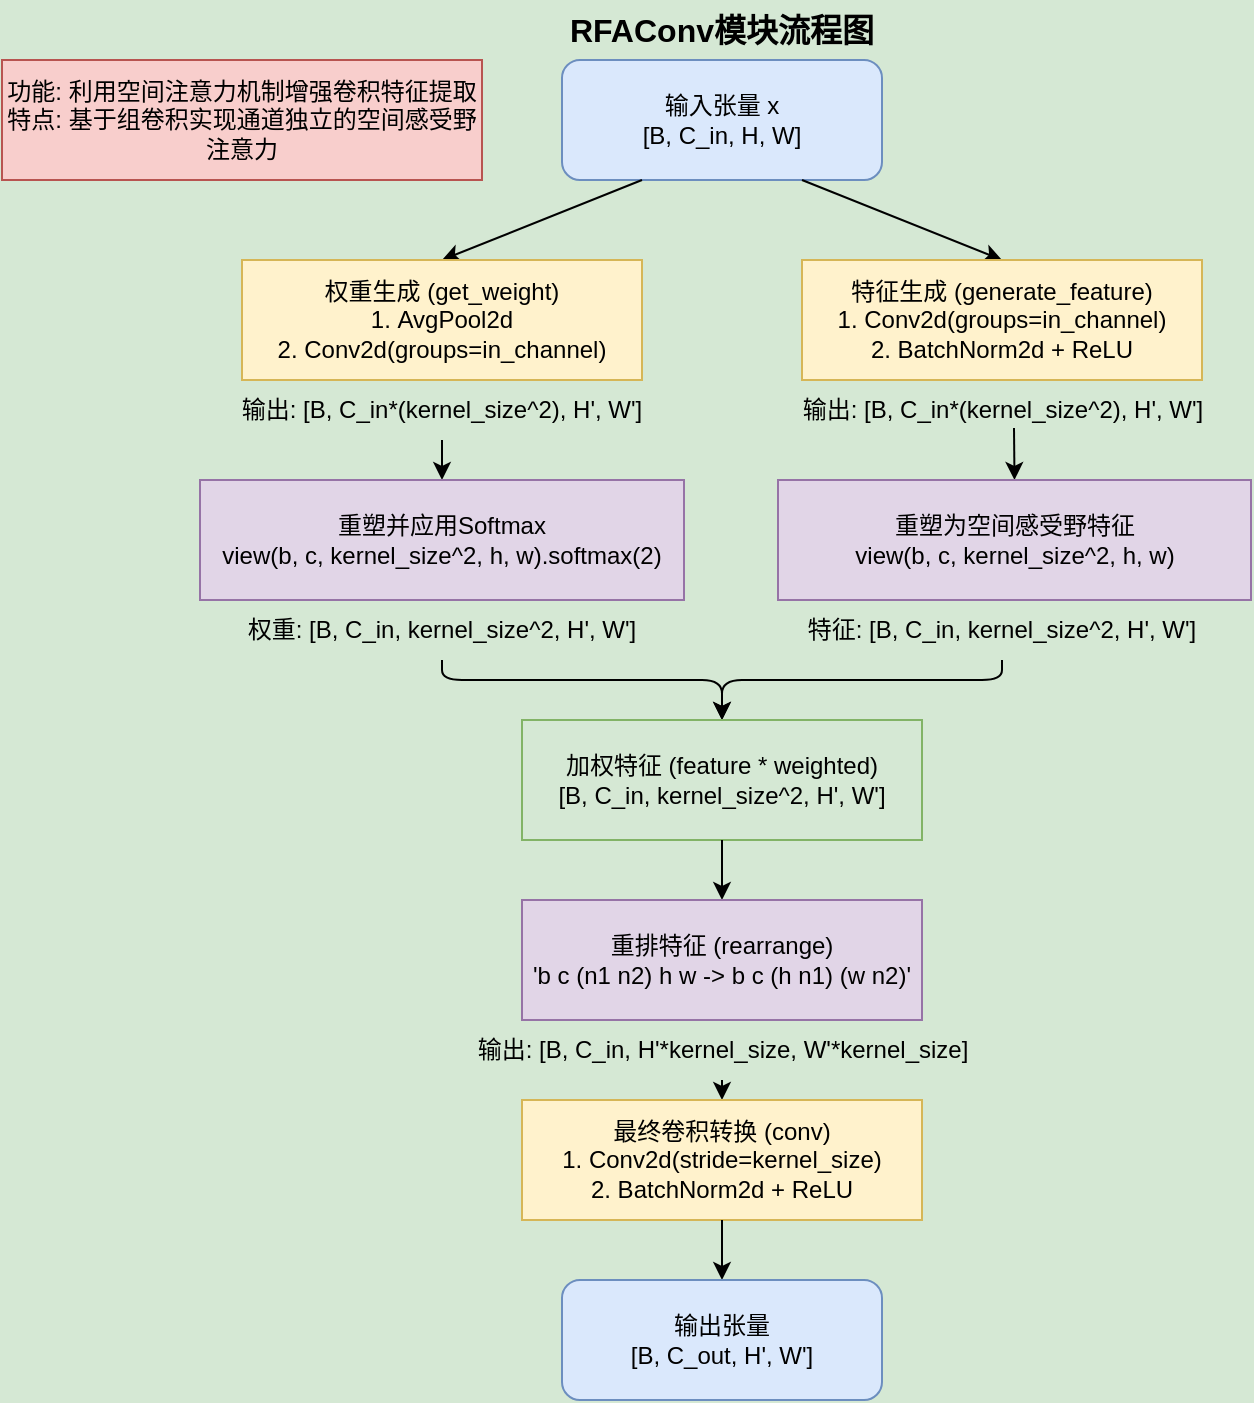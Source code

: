 <mxfile version="26.1.1">
  <diagram name="RFAConv流程图" id="AHv620hyv0RvFyv7Yqgo">
    <mxGraphModel dx="1562" dy="818" grid="0" gridSize="10" guides="1" tooltips="1" connect="1" arrows="1" fold="1" page="1" pageScale="1" pageWidth="850" pageHeight="1100" background="#D5E8D4" math="0" shadow="0">
      <root>
        <mxCell id="0" />
        <mxCell id="1" parent="0" />
        <mxCell id="ki_k9dv2HkcOopLSZmCa-1" value="输入张量 x&#xa;[B, C_in, H, W]" style="rounded=1;whiteSpace=wrap;html=1;fillColor=#dae8fc;strokeColor=#6c8ebf;" parent="1" vertex="1">
          <mxGeometry x="320" y="40" width="160" height="60" as="geometry" />
        </mxCell>
        <mxCell id="ki_k9dv2HkcOopLSZmCa-2" value="" style="endArrow=classic;html=1;exitX=0.25;exitY=1;exitDx=0;exitDy=0;entryX=0.5;entryY=0;entryDx=0;entryDy=0;" parent="1" source="ki_k9dv2HkcOopLSZmCa-1" target="ki_k9dv2HkcOopLSZmCa-4" edge="1">
          <mxGeometry width="50" height="50" relative="1" as="geometry" />
        </mxCell>
        <mxCell id="ki_k9dv2HkcOopLSZmCa-3" value="" style="endArrow=classic;html=1;exitX=0.75;exitY=1;exitDx=0;exitDy=0;entryX=0.5;entryY=0;entryDx=0;entryDy=0;" parent="1" source="ki_k9dv2HkcOopLSZmCa-1" target="ki_k9dv2HkcOopLSZmCa-6" edge="1">
          <mxGeometry width="50" height="50" relative="1" as="geometry" />
        </mxCell>
        <mxCell id="ki_k9dv2HkcOopLSZmCa-4" value="权重生成 (get_weight)&#xa;1. AvgPool2d&#xa;2. Conv2d(groups=in_channel)" style="rounded=0;whiteSpace=wrap;html=1;fillColor=#fff2cc;strokeColor=#d6b656;" parent="1" vertex="1">
          <mxGeometry x="160" y="140" width="200" height="60" as="geometry" />
        </mxCell>
        <mxCell id="ki_k9dv2HkcOopLSZmCa-5" value="输出: [B, C_in*(kernel_size^2), H&#39;, W&#39;]" style="text;html=1;strokeColor=none;fillColor=none;align=center;verticalAlign=middle;whiteSpace=wrap;rounded=0;" parent="1" vertex="1">
          <mxGeometry x="155" y="200" width="210" height="30" as="geometry" />
        </mxCell>
        <mxCell id="ki_k9dv2HkcOopLSZmCa-6" value="特征生成 (generate_feature)&#xa;1. Conv2d(groups=in_channel)&#xa;2. BatchNorm2d + ReLU" style="rounded=0;whiteSpace=wrap;html=1;fillColor=#fff2cc;strokeColor=#d6b656;" parent="1" vertex="1">
          <mxGeometry x="440" y="140" width="200" height="60" as="geometry" />
        </mxCell>
        <mxCell id="ki_k9dv2HkcOopLSZmCa-7" value="输出: [B, C_in*(kernel_size^2), H&#39;, W&#39;]" style="text;html=1;strokeColor=none;fillColor=none;align=center;verticalAlign=middle;whiteSpace=wrap;rounded=0;" parent="1" vertex="1">
          <mxGeometry x="431.5" y="200" width="217" height="30" as="geometry" />
        </mxCell>
        <mxCell id="ki_k9dv2HkcOopLSZmCa-8" value="" style="endArrow=classic;html=1;exitX=0.5;exitY=1;exitDx=0;exitDy=0;entryX=0.5;entryY=0;entryDx=0;entryDy=0;" parent="1" source="ki_k9dv2HkcOopLSZmCa-5" target="ki_k9dv2HkcOopLSZmCa-9" edge="1">
          <mxGeometry width="50" height="50" relative="1" as="geometry" />
        </mxCell>
        <mxCell id="ki_k9dv2HkcOopLSZmCa-9" value="重塑并应用Softmax&#xa;view(b, c, kernel_size^2, h, w).softmax(2)" style="rounded=0;whiteSpace=wrap;html=1;fillColor=#e1d5e7;strokeColor=#9673a6;" parent="1" vertex="1">
          <mxGeometry x="139" y="250" width="242" height="60" as="geometry" />
        </mxCell>
        <mxCell id="ki_k9dv2HkcOopLSZmCa-10" value="权重: [B, C_in, kernel_size^2, H&#39;, W&#39;]" style="text;html=1;strokeColor=none;fillColor=none;align=center;verticalAlign=middle;whiteSpace=wrap;rounded=0;" parent="1" vertex="1">
          <mxGeometry x="160" y="310" width="200" height="30" as="geometry" />
        </mxCell>
        <mxCell id="ki_k9dv2HkcOopLSZmCa-11" value="" style="endArrow=classic;html=1;entryX=0.5;entryY=0;entryDx=0;entryDy=0;" parent="1" target="ki_k9dv2HkcOopLSZmCa-12" edge="1">
          <mxGeometry width="50" height="50" relative="1" as="geometry">
            <mxPoint x="546" y="224" as="sourcePoint" />
            <mxPoint x="552.5" y="250" as="targetPoint" />
          </mxGeometry>
        </mxCell>
        <mxCell id="ki_k9dv2HkcOopLSZmCa-12" value="重塑为空间感受野特征&#xa;view(b, c, kernel_size^2, h, w)" style="rounded=0;whiteSpace=wrap;html=1;fillColor=#e1d5e7;strokeColor=#9673a6;" parent="1" vertex="1">
          <mxGeometry x="428" y="250" width="236.5" height="60" as="geometry" />
        </mxCell>
        <mxCell id="ki_k9dv2HkcOopLSZmCa-13" value="特征: [B, C_in, kernel_size^2, H&#39;, W&#39;]" style="text;html=1;strokeColor=none;fillColor=none;align=center;verticalAlign=middle;whiteSpace=wrap;rounded=0;" parent="1" vertex="1">
          <mxGeometry x="440" y="310" width="200" height="30" as="geometry" />
        </mxCell>
        <mxCell id="ki_k9dv2HkcOopLSZmCa-14" value="" style="endArrow=classic;html=1;exitX=0.5;exitY=1;exitDx=0;exitDy=0;" parent="1" source="ki_k9dv2HkcOopLSZmCa-10" edge="1">
          <mxGeometry width="50" height="50" relative="1" as="geometry">
            <mxPoint x="260" y="360" as="sourcePoint" />
            <mxPoint x="400" y="370" as="targetPoint" />
            <Array as="points">
              <mxPoint x="260" y="350" />
              <mxPoint x="400" y="350" />
            </Array>
          </mxGeometry>
        </mxCell>
        <mxCell id="ki_k9dv2HkcOopLSZmCa-15" value="" style="endArrow=classic;html=1;exitX=0.5;exitY=1;exitDx=0;exitDy=0;" parent="1" source="ki_k9dv2HkcOopLSZmCa-13" edge="1">
          <mxGeometry width="50" height="50" relative="1" as="geometry">
            <mxPoint x="540" y="360" as="sourcePoint" />
            <mxPoint x="400" y="370" as="targetPoint" />
            <Array as="points">
              <mxPoint x="540" y="350" />
              <mxPoint x="400" y="350" />
            </Array>
          </mxGeometry>
        </mxCell>
        <mxCell id="ki_k9dv2HkcOopLSZmCa-16" value="加权特征 (feature * weighted)&#xa;[B, C_in, kernel_size^2, H&#39;, W&#39;]" style="rounded=0;whiteSpace=wrap;html=1;fillColor=#d5e8d4;strokeColor=#82b366;" parent="1" vertex="1">
          <mxGeometry x="300" y="370" width="200" height="60" as="geometry" />
        </mxCell>
        <mxCell id="ki_k9dv2HkcOopLSZmCa-17" value="" style="endArrow=classic;html=1;exitX=0.5;exitY=1;exitDx=0;exitDy=0;entryX=0.5;entryY=0;entryDx=0;entryDy=0;" parent="1" source="ki_k9dv2HkcOopLSZmCa-16" target="ki_k9dv2HkcOopLSZmCa-18" edge="1">
          <mxGeometry width="50" height="50" relative="1" as="geometry" />
        </mxCell>
        <mxCell id="ki_k9dv2HkcOopLSZmCa-18" value="重排特征 (rearrange)&#xa;&#39;b c (n1 n2) h w -&gt; b c (h n1) (w n2)&#39;" style="rounded=0;whiteSpace=wrap;html=1;fillColor=#e1d5e7;strokeColor=#9673a6;" parent="1" vertex="1">
          <mxGeometry x="300" y="460" width="200" height="60" as="geometry" />
        </mxCell>
        <mxCell id="ki_k9dv2HkcOopLSZmCa-19" value="输出: [B, C_in, H&#39;*kernel_size, W&#39;*kernel_size]" style="text;html=1;strokeColor=none;fillColor=none;align=center;verticalAlign=middle;whiteSpace=wrap;rounded=0;" parent="1" vertex="1">
          <mxGeometry x="261.5" y="520" width="277" height="30" as="geometry" />
        </mxCell>
        <mxCell id="ki_k9dv2HkcOopLSZmCa-20" value="" style="endArrow=classic;html=1;exitX=0.5;exitY=1;exitDx=0;exitDy=0;entryX=0.5;entryY=0;entryDx=0;entryDy=0;" parent="1" source="ki_k9dv2HkcOopLSZmCa-19" target="ki_k9dv2HkcOopLSZmCa-21" edge="1">
          <mxGeometry width="50" height="50" relative="1" as="geometry" />
        </mxCell>
        <mxCell id="ki_k9dv2HkcOopLSZmCa-21" value="最终卷积转换 (conv)&#xa;1. Conv2d(stride=kernel_size)&#xa;2. BatchNorm2d + ReLU" style="rounded=0;whiteSpace=wrap;html=1;fillColor=#fff2cc;strokeColor=#d6b656;" parent="1" vertex="1">
          <mxGeometry x="300" y="560" width="200" height="60" as="geometry" />
        </mxCell>
        <mxCell id="ki_k9dv2HkcOopLSZmCa-22" value="" style="endArrow=classic;html=1;exitX=0.5;exitY=1;exitDx=0;exitDy=0;entryX=0.5;entryY=0;entryDx=0;entryDy=0;" parent="1" source="ki_k9dv2HkcOopLSZmCa-21" target="ki_k9dv2HkcOopLSZmCa-23" edge="1">
          <mxGeometry width="50" height="50" relative="1" as="geometry" />
        </mxCell>
        <mxCell id="ki_k9dv2HkcOopLSZmCa-23" value="输出张量&#xa;[B, C_out, H&#39;, W&#39;]" style="rounded=1;whiteSpace=wrap;html=1;fillColor=#dae8fc;strokeColor=#6c8ebf;" parent="1" vertex="1">
          <mxGeometry x="320" y="650" width="160" height="60" as="geometry" />
        </mxCell>
        <mxCell id="ki_k9dv2HkcOopLSZmCa-24" value="RFAConv模块流程图" style="text;html=1;strokeColor=none;fillColor=none;align=center;verticalAlign=middle;whiteSpace=wrap;rounded=0;fontSize=16;fontStyle=1" parent="1" vertex="1">
          <mxGeometry x="300" y="10" width="200" height="30" as="geometry" />
        </mxCell>
        <mxCell id="ki_k9dv2HkcOopLSZmCa-25" value="功能: 利用空间注意力机制增强卷积特征提取&#xa;特点: 基于组卷积实现通道独立的空间感受野注意力" style="rounded=0;whiteSpace=wrap;html=1;fillColor=#f8cecc;strokeColor=#b85450;" parent="1" vertex="1">
          <mxGeometry x="40" y="40" width="240" height="60" as="geometry" />
        </mxCell>
      </root>
    </mxGraphModel>
  </diagram>
</mxfile>

